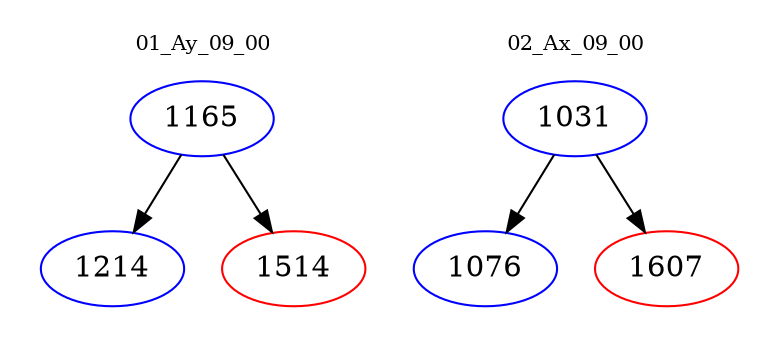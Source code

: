 digraph{
subgraph cluster_0 {
color = white
label = "01_Ay_09_00";
fontsize=10;
T0_1165 [label="1165", color="blue"]
T0_1165 -> T0_1214 [color="black"]
T0_1214 [label="1214", color="blue"]
T0_1165 -> T0_1514 [color="black"]
T0_1514 [label="1514", color="red"]
}
subgraph cluster_1 {
color = white
label = "02_Ax_09_00";
fontsize=10;
T1_1031 [label="1031", color="blue"]
T1_1031 -> T1_1076 [color="black"]
T1_1076 [label="1076", color="blue"]
T1_1031 -> T1_1607 [color="black"]
T1_1607 [label="1607", color="red"]
}
}
